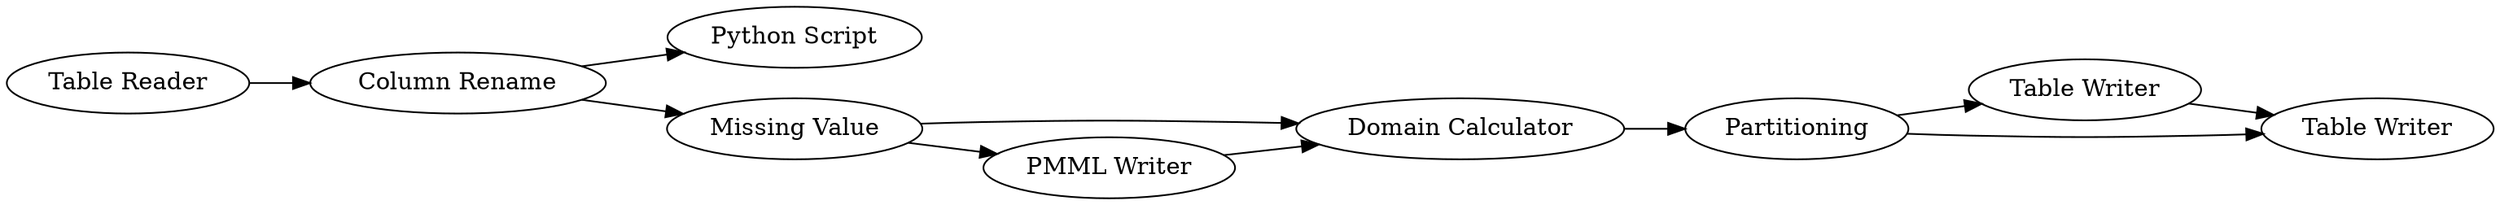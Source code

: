 digraph {
	"-1919804775823155890_196" [label="Domain Calculator"]
	"-1919804775823155890_451" [label="PMML Writer"]
	"-1919804775823155890_458" [label="Python Script"]
	"-1919804775823155890_452" [label="Table Writer"]
	"-1919804775823155890_414" [label="Column Rename"]
	"-1919804775823155890_399" [label="Missing Value"]
	"-1919804775823155890_125" [label=Partitioning]
	"-1919804775823155890_448" [label="Table Writer"]
	"-1919804775823155890_450" [label="Table Reader"]
	"-1919804775823155890_125" -> "-1919804775823155890_448"
	"-1919804775823155890_451" -> "-1919804775823155890_196"
	"-1919804775823155890_450" -> "-1919804775823155890_414"
	"-1919804775823155890_399" -> "-1919804775823155890_451"
	"-1919804775823155890_125" -> "-1919804775823155890_452"
	"-1919804775823155890_414" -> "-1919804775823155890_399"
	"-1919804775823155890_196" -> "-1919804775823155890_125"
	"-1919804775823155890_414" -> "-1919804775823155890_458"
	"-1919804775823155890_399" -> "-1919804775823155890_196"
	"-1919804775823155890_452" -> "-1919804775823155890_448"
	rankdir=LR
}
